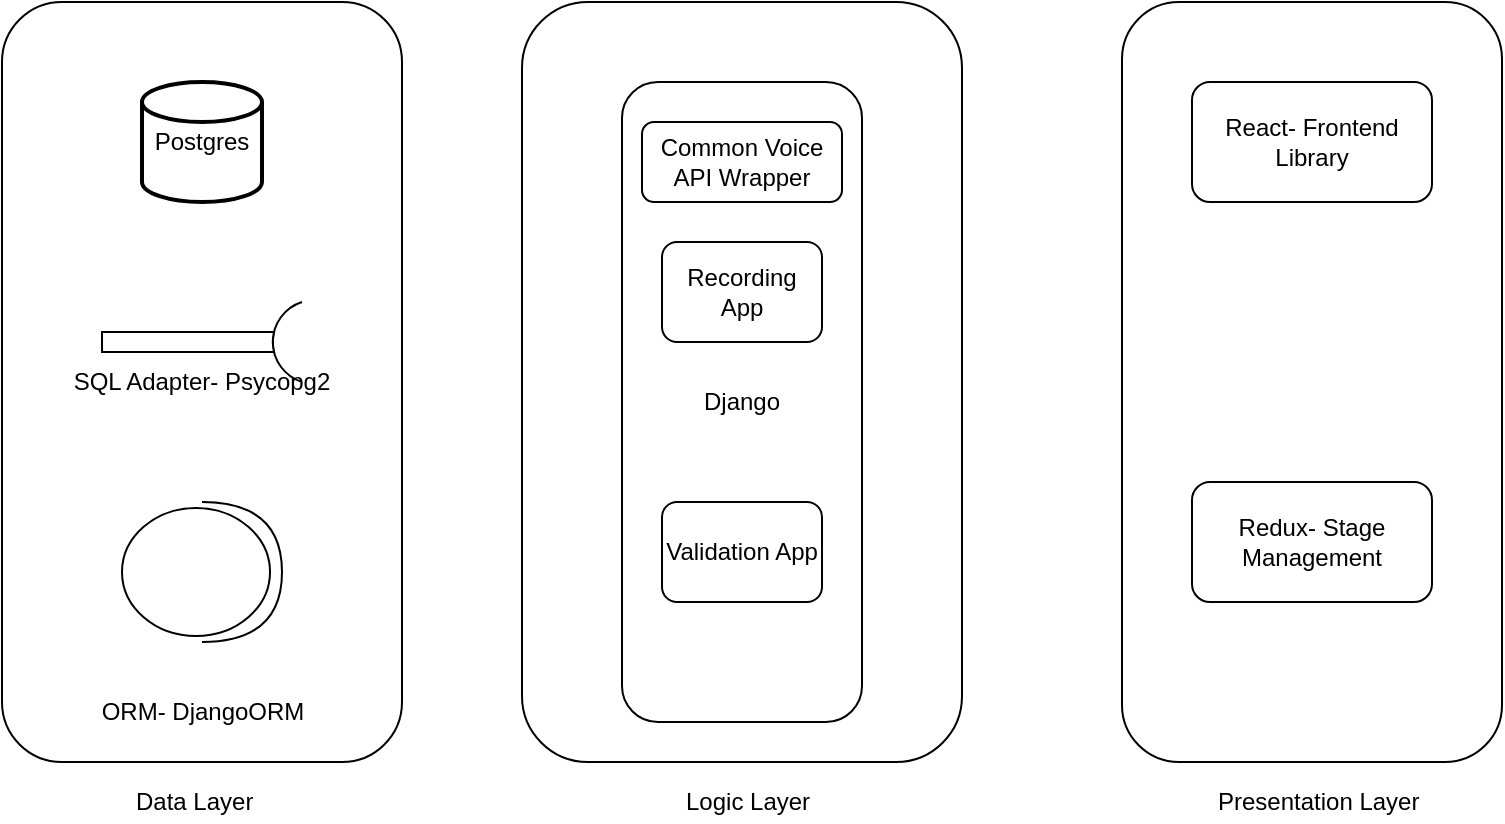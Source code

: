 <mxfile version="10.7.1" type="google"><diagram id="HxwGjjLpJSIUykBKWchZ" name="Page-1"><mxGraphModel dx="918" dy="653" grid="1" gridSize="10" guides="1" tooltips="1" connect="1" arrows="1" fold="1" page="1" pageScale="1" pageWidth="850" pageHeight="1100" math="0" shadow="0"><root><mxCell id="0"/><mxCell id="1" parent="0"/><mxCell id="q4gcJylZ8l058bvN_NZU-1" value="SQL Adapter- Psycopg2" style="rounded=1;whiteSpace=wrap;html=1;fillColor=none;direction=south;" vertex="1" parent="1"><mxGeometry x="90" y="160" width="200" height="380" as="geometry"/></mxCell><mxCell id="q4gcJylZ8l058bvN_NZU-2" value="Data Layer" style="text;html=1;resizable=0;points=[];autosize=1;align=left;verticalAlign=top;spacingTop=-4;" vertex="1" parent="1"><mxGeometry x="155" y="550" width="70" height="20" as="geometry"/></mxCell><mxCell id="q4gcJylZ8l058bvN_NZU-3" value="Postgres" style="strokeWidth=2;html=1;shape=mxgraph.flowchart.database;whiteSpace=wrap;fillColor=none;" vertex="1" parent="1"><mxGeometry x="160" y="200" width="60" height="60" as="geometry"/></mxCell><mxCell id="q4gcJylZ8l058bvN_NZU-4" value="" style="pointerEvents=1;verticalLabelPosition=bottom;shadow=0;dashed=0;align=center;fillColor=#ffffff;html=1;verticalAlign=top;strokeWidth=1;shape=mxgraph.electrical.miscellaneous.adapter" vertex="1" parent="1"><mxGeometry x="140" y="310" width="100" height="40" as="geometry"/></mxCell><mxCell id="q4gcJylZ8l058bvN_NZU-6" value="ORM- DjangoORM" style="shape=providedRequiredInterface;html=1;verticalLabelPosition=bottom;fillColor=none;" vertex="1" parent="1"><mxGeometry x="150" y="410" width="80" height="70" as="geometry"/></mxCell><mxCell id="q4gcJylZ8l058bvN_NZU-7" value="" style="rounded=1;whiteSpace=wrap;html=1;fillColor=none;direction=south;" vertex="1" parent="1"><mxGeometry x="350" y="160" width="220" height="380" as="geometry"/></mxCell><mxCell id="q4gcJylZ8l058bvN_NZU-8" value="Logic Layer" style="text;html=1;resizable=0;points=[];autosize=1;align=left;verticalAlign=top;spacingTop=-4;" vertex="1" parent="1"><mxGeometry x="430" y="550" width="80" height="20" as="geometry"/></mxCell><mxCell id="q4gcJylZ8l058bvN_NZU-9" value="Django" style="rounded=1;whiteSpace=wrap;html=1;fillColor=none;" vertex="1" parent="1"><mxGeometry x="400" y="200" width="120" height="320" as="geometry"/></mxCell><mxCell id="q4gcJylZ8l058bvN_NZU-10" value="Recording App" style="rounded=1;whiteSpace=wrap;html=1;fillColor=none;" vertex="1" parent="1"><mxGeometry x="420" y="280" width="80" height="50" as="geometry"/></mxCell><mxCell id="q4gcJylZ8l058bvN_NZU-11" value="Validation App" style="rounded=1;whiteSpace=wrap;html=1;fillColor=none;" vertex="1" parent="1"><mxGeometry x="420" y="410" width="80" height="50" as="geometry"/></mxCell><mxCell id="q4gcJylZ8l058bvN_NZU-12" value="&lt;div&gt;Common Voice API Wrapper&lt;/div&gt;" style="rounded=1;whiteSpace=wrap;html=1;fillColor=none;" vertex="1" parent="1"><mxGeometry x="410" y="220" width="100" height="40" as="geometry"/></mxCell><mxCell id="q4gcJylZ8l058bvN_NZU-14" value="" style="rounded=1;whiteSpace=wrap;html=1;fillColor=none;direction=south;" vertex="1" parent="1"><mxGeometry x="650" y="160" width="190" height="380" as="geometry"/></mxCell><mxCell id="q4gcJylZ8l058bvN_NZU-15" value="Presentation Layer" style="text;html=1;resizable=0;points=[];autosize=1;align=left;verticalAlign=top;spacingTop=-4;" vertex="1" parent="1"><mxGeometry x="696" y="550" width="120" height="20" as="geometry"/></mxCell><mxCell id="q4gcJylZ8l058bvN_NZU-16" value="React- Frontend Library" style="rounded=1;whiteSpace=wrap;html=1;fillColor=none;" vertex="1" parent="1"><mxGeometry x="685" y="200" width="120" height="60" as="geometry"/></mxCell><mxCell id="q4gcJylZ8l058bvN_NZU-17" value="Redux- Stage Management" style="rounded=1;whiteSpace=wrap;html=1;fillColor=none;" vertex="1" parent="1"><mxGeometry x="685" y="400" width="120" height="60" as="geometry"/></mxCell></root></mxGraphModel></diagram></mxfile>